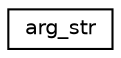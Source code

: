 digraph "Graphical Class Hierarchy"
{
 // LATEX_PDF_SIZE
  edge [fontname="Helvetica",fontsize="10",labelfontname="Helvetica",labelfontsize="10"];
  node [fontname="Helvetica",fontsize="10",shape=record];
  rankdir="LR";
  Node0 [label="arg_str",height=0.2,width=0.4,color="black", fillcolor="white", style="filled",URL="$structarg__str.html",tooltip=" "];
}

